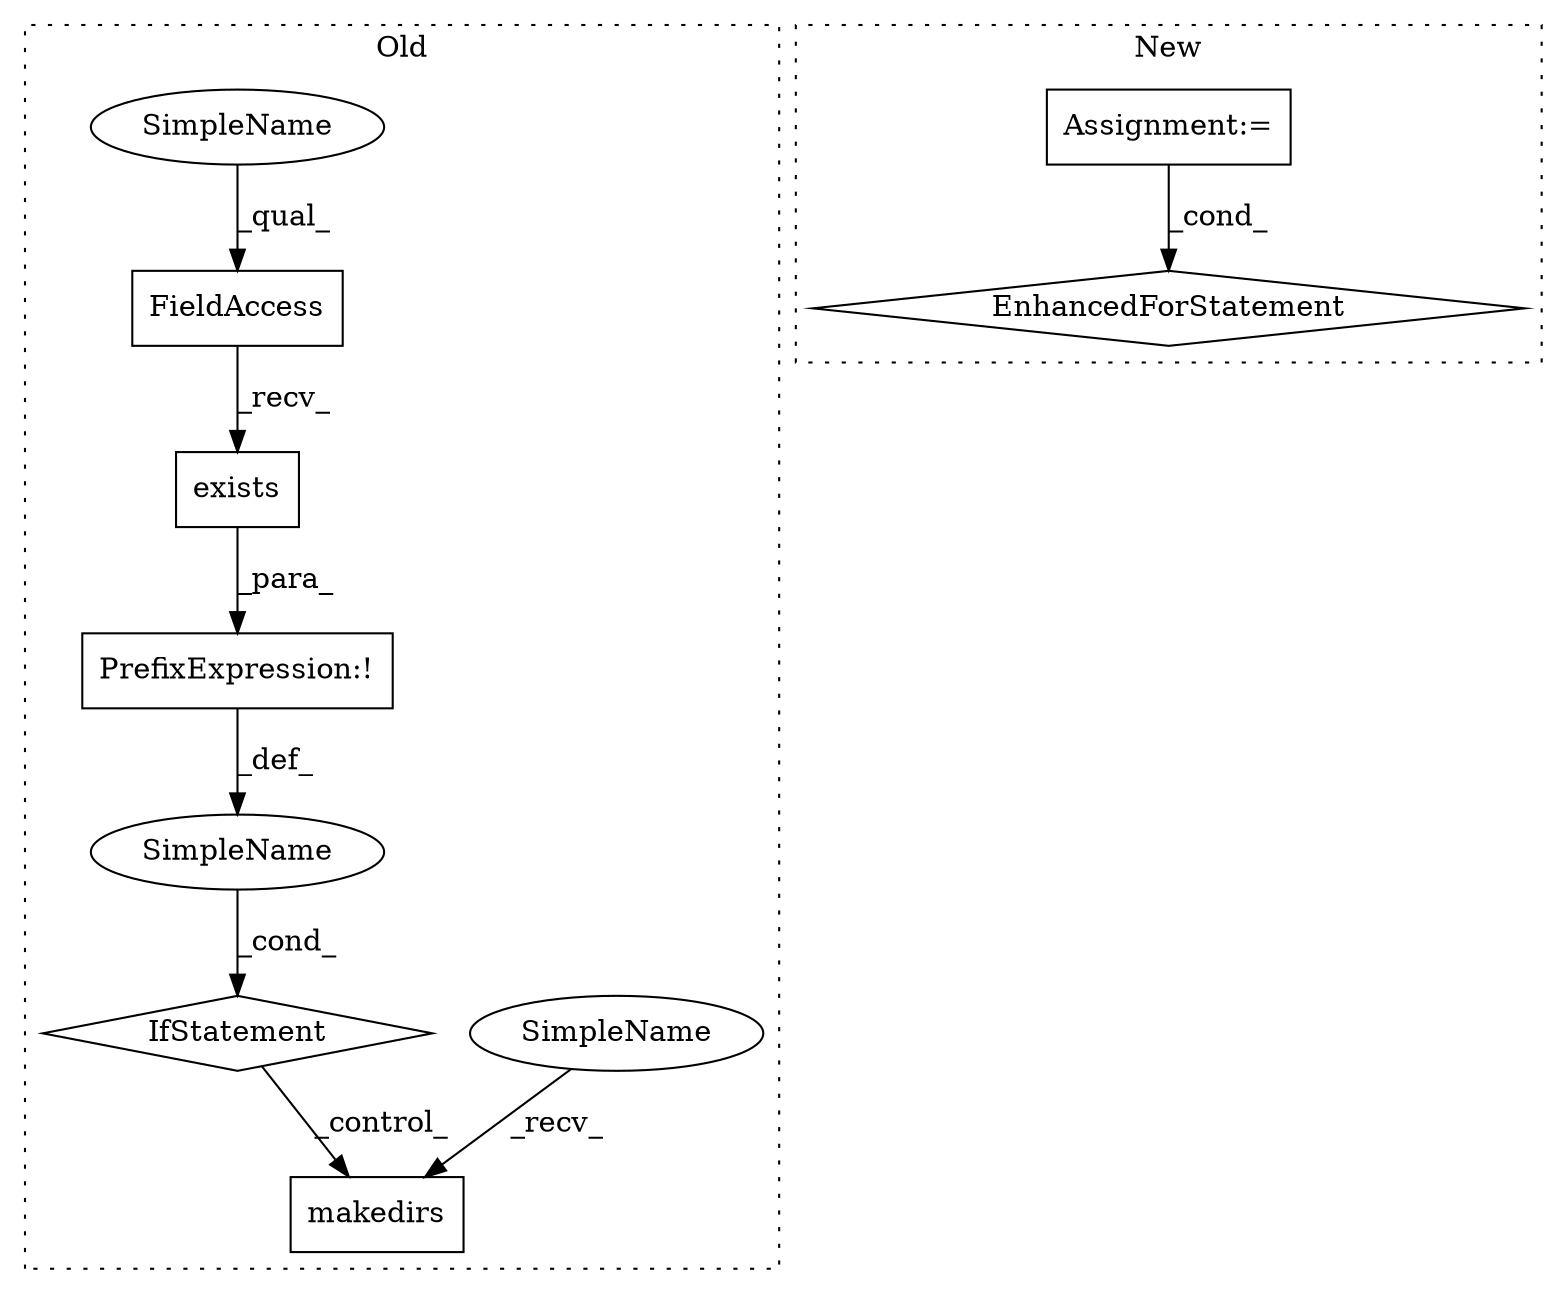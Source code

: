 digraph G {
subgraph cluster0 {
1 [label="makedirs" a="32" s="2215,2246" l="9,1" shape="box"];
3 [label="IfStatement" a="25" s="2159,2202" l="4,2" shape="diamond"];
4 [label="SimpleName" a="42" s="" l="" shape="ellipse"];
5 [label="PrefixExpression:!" a="38" s="2163" l="1" shape="box"];
6 [label="exists" a="32" s="2172,2201" l="7,1" shape="box"];
7 [label="FieldAccess" a="22" s="2164" l="7" shape="box"];
9 [label="SimpleName" a="42" s="2212" l="2" shape="ellipse"];
10 [label="SimpleName" a="42" s="2164" l="2" shape="ellipse"];
label = "Old";
style="dotted";
}
subgraph cluster1 {
2 [label="EnhancedForStatement" a="70" s="1000,1082" l="57,2" shape="diamond"];
8 [label="Assignment:=" a="7" s="981" l="11" shape="box"];
label = "New";
style="dotted";
}
3 -> 1 [label="_control_"];
4 -> 3 [label="_cond_"];
5 -> 4 [label="_def_"];
6 -> 5 [label="_para_"];
7 -> 6 [label="_recv_"];
8 -> 2 [label="_cond_"];
9 -> 1 [label="_recv_"];
10 -> 7 [label="_qual_"];
}
